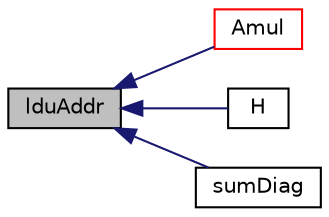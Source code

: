 digraph "lduAddr"
{
  bgcolor="transparent";
  edge [fontname="Helvetica",fontsize="10",labelfontname="Helvetica",labelfontsize="10"];
  node [fontname="Helvetica",fontsize="10",shape=record];
  rankdir="LR";
  Node1 [label="lduAddr",height=0.2,width=0.4,color="black", fillcolor="grey75", style="filled" fontcolor="black"];
  Node1 -> Node2 [dir="back",color="midnightblue",fontsize="10",style="solid",fontname="Helvetica"];
  Node2 [label="Amul",height=0.2,width=0.4,color="red",URL="$classFoam_1_1lduMatrix.html#a16ad9e2dc8f9e41ed0b43dc8669701e2",tooltip="Matrix multiplication with updated interfaces. "];
  Node1 -> Node3 [dir="back",color="midnightblue",fontsize="10",style="solid",fontname="Helvetica"];
  Node3 [label="H",height=0.2,width=0.4,color="black",URL="$classFoam_1_1lduMatrix.html#a696121529e9157344b406f77234f75eb"];
  Node1 -> Node4 [dir="back",color="midnightblue",fontsize="10",style="solid",fontname="Helvetica"];
  Node4 [label="sumDiag",height=0.2,width=0.4,color="black",URL="$classFoam_1_1lduMatrix.html#a2034fb6b7d0fc02febd7b511e063d285"];
}
